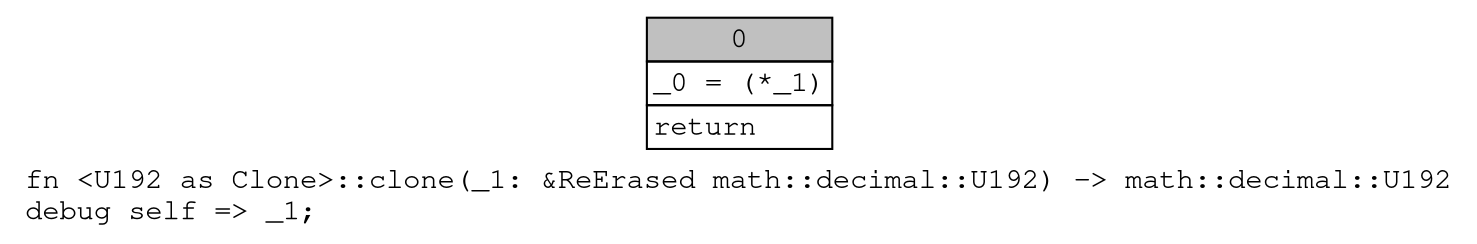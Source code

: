 digraph Mir_0_1022 {
    graph [fontname="Courier, monospace"];
    node [fontname="Courier, monospace"];
    edge [fontname="Courier, monospace"];
    label=<fn &lt;U192 as Clone&gt;::clone(_1: &amp;ReErased math::decimal::U192) -&gt; math::decimal::U192<br align="left"/>debug self =&gt; _1;<br align="left"/>>;
    bb0__0_1022 [shape="none", label=<<table border="0" cellborder="1" cellspacing="0"><tr><td bgcolor="gray" align="center" colspan="1">0</td></tr><tr><td align="left" balign="left">_0 = (*_1)<br/></td></tr><tr><td align="left">return</td></tr></table>>];
}
